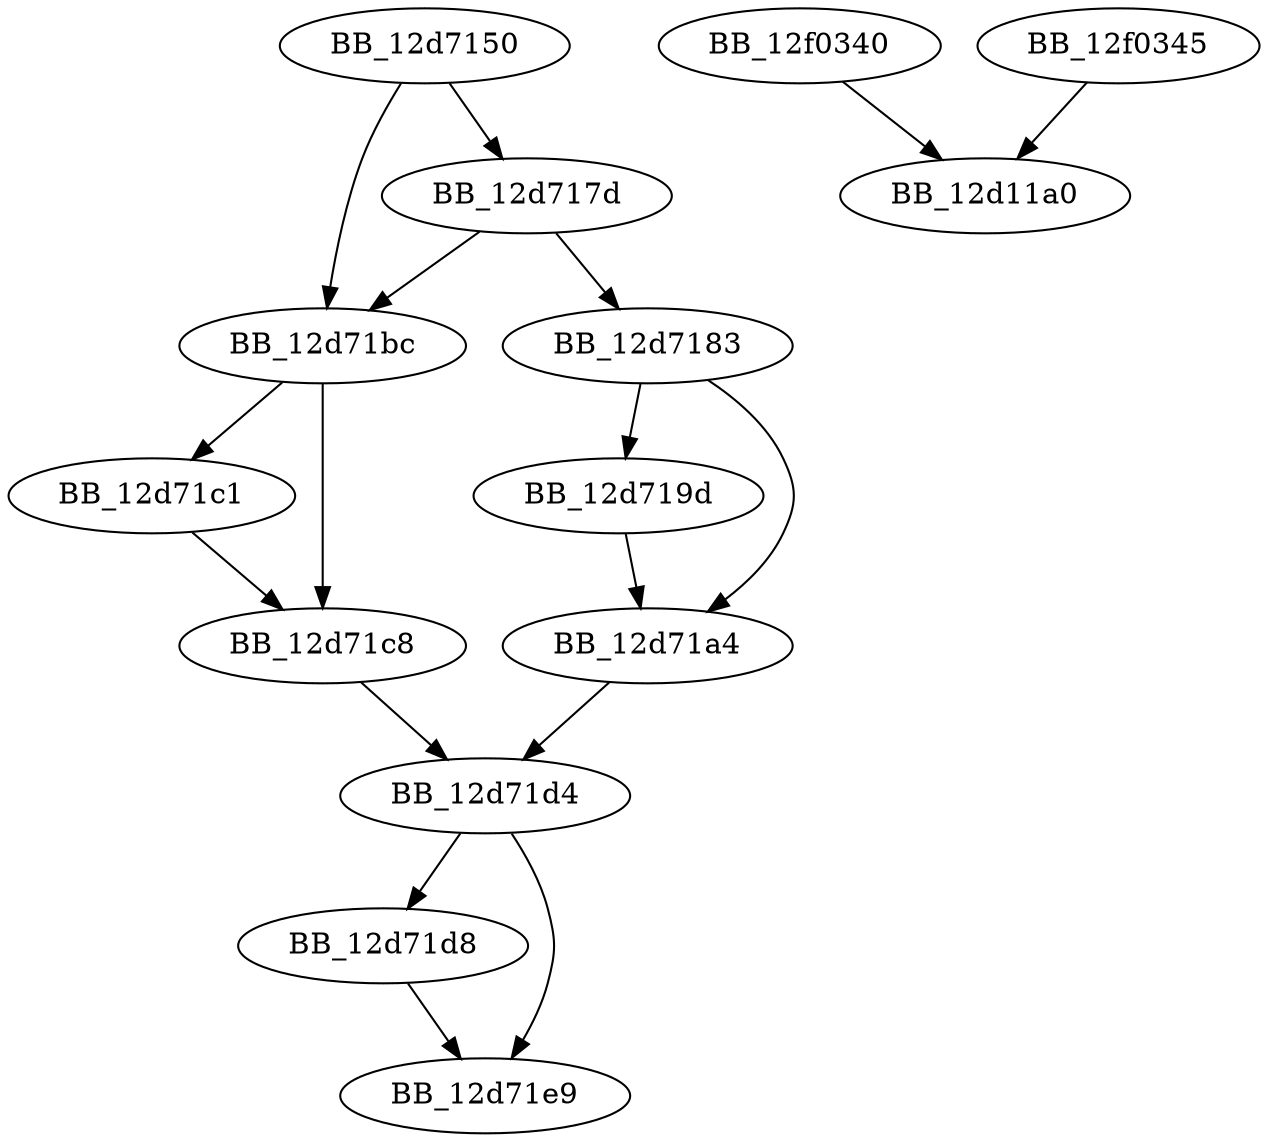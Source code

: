 DiGraph sub_12D7150{
BB_12d7150->BB_12d717d
BB_12d7150->BB_12d71bc
BB_12d717d->BB_12d7183
BB_12d717d->BB_12d71bc
BB_12d7183->BB_12d719d
BB_12d7183->BB_12d71a4
BB_12d719d->BB_12d71a4
BB_12d71a4->BB_12d71d4
BB_12d71bc->BB_12d71c1
BB_12d71bc->BB_12d71c8
BB_12d71c1->BB_12d71c8
BB_12d71c8->BB_12d71d4
BB_12d71d4->BB_12d71d8
BB_12d71d4->BB_12d71e9
BB_12d71d8->BB_12d71e9
BB_12f0340->BB_12d11a0
BB_12f0345->BB_12d11a0
}
